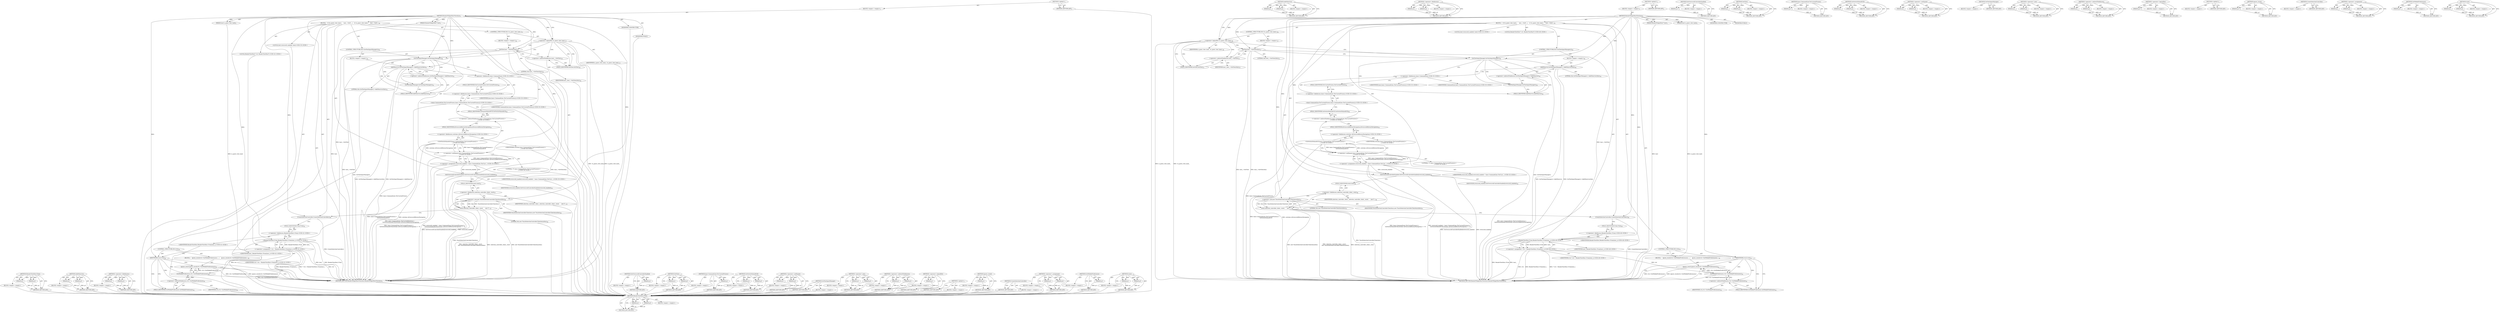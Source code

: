 digraph "reset" {
vulnerable_166 [label=<(METHOD,RenderViewHost.From)>];
vulnerable_167 [label=<(PARAM,p1)>];
vulnerable_168 [label=<(PARAM,p2)>];
vulnerable_169 [label=<(BLOCK,&lt;empty&gt;,&lt;empty&gt;)>];
vulnerable_170 [label=<(METHOD_RETURN,ANY)>];
vulnerable_120 [label=<(METHOD,AddObserver)>];
vulnerable_121 [label=<(PARAM,p1)>];
vulnerable_122 [label=<(PARAM,p2)>];
vulnerable_123 [label=<(BLOCK,&lt;empty&gt;,&lt;empty&gt;)>];
vulnerable_124 [label=<(METHOD_RETURN,ANY)>];
vulnerable_144 [label=<(METHOD,&lt;operator&gt;.fieldAccess)>];
vulnerable_145 [label=<(PARAM,p1)>];
vulnerable_146 [label=<(PARAM,p2)>];
vulnerable_147 [label=<(BLOCK,&lt;empty&gt;,&lt;empty&gt;)>];
vulnerable_148 [label=<(METHOD_RETURN,ANY)>];
vulnerable_6 [label=<(METHOD,&lt;global&gt;)<SUB>1</SUB>>];
vulnerable_7 [label=<(BLOCK,&lt;empty&gt;,&lt;empty&gt;)<SUB>1</SUB>>];
vulnerable_8 [label=<(METHOD,RenderWidgetHostViewAura)<SUB>1</SUB>>];
vulnerable_9 [label=<(PARAM,RenderWidgetHost* host)<SUB>1</SUB>>];
vulnerable_10 [label=<(PARAM,bool is_guest_view_hack)<SUB>2</SUB>>];
vulnerable_11 [label=<(BLOCK,{
   if (!is_guest_view_hack_)
     host_-&gt;SetV...,{
   if (!is_guest_view_hack_)
     host_-&gt;SetV...)<SUB>25</SUB>>];
vulnerable_12 [label=<(CONTROL_STRUCTURE,IF,if (!is_guest_view_hack_))<SUB>26</SUB>>];
vulnerable_13 [label=<(&lt;operator&gt;.logicalNot,!is_guest_view_hack_)<SUB>26</SUB>>];
vulnerable_14 [label=<(IDENTIFIER,is_guest_view_hack_,!is_guest_view_hack_)<SUB>26</SUB>>];
vulnerable_15 [label=<(BLOCK,&lt;empty&gt;,&lt;empty&gt;)<SUB>27</SUB>>];
vulnerable_16 [label=<(SetView,host_-&gt;SetView(this))<SUB>27</SUB>>];
vulnerable_17 [label=<(&lt;operator&gt;.indirectFieldAccess,host_-&gt;SetView)<SUB>27</SUB>>];
vulnerable_18 [label=<(IDENTIFIER,host_,host_-&gt;SetView(this))<SUB>27</SUB>>];
vulnerable_19 [label=<(FIELD_IDENTIFIER,SetView,SetView)<SUB>27</SUB>>];
vulnerable_20 [label=<(LITERAL,this,host_-&gt;SetView(this))<SUB>27</SUB>>];
vulnerable_21 [label=<(CONTROL_STRUCTURE,IF,if (GetTextInputManager()))<SUB>29</SUB>>];
vulnerable_22 [label=<(GetTextInputManager,GetTextInputManager())<SUB>29</SUB>>];
vulnerable_23 [label=<(BLOCK,&lt;empty&gt;,&lt;empty&gt;)<SUB>30</SUB>>];
vulnerable_24 [label=<(AddObserver,GetTextInputManager()-&gt;AddObserver(this))<SUB>30</SUB>>];
vulnerable_25 [label=<(&lt;operator&gt;.indirectFieldAccess,GetTextInputManager()-&gt;AddObserver)<SUB>30</SUB>>];
vulnerable_26 [label=<(GetTextInputManager,GetTextInputManager())<SUB>30</SUB>>];
vulnerable_27 [label=<(FIELD_IDENTIFIER,AddObserver,AddObserver)<SUB>30</SUB>>];
vulnerable_28 [label=<(LITERAL,this,GetTextInputManager()-&gt;AddObserver(this))<SUB>30</SUB>>];
vulnerable_29 [label="<(LOCAL,bool overscroll_enabled: bool)<SUB>32</SUB>>"];
vulnerable_30 [label="<(&lt;operator&gt;.assignment,overscroll_enabled = base::CommandLine::ForCurr...)<SUB>32</SUB>>"];
vulnerable_31 [label="<(IDENTIFIER,overscroll_enabled,overscroll_enabled = base::CommandLine::ForCurr...)<SUB>32</SUB>>"];
vulnerable_32 [label="<(&lt;operator&gt;.notEquals,base::CommandLine::ForCurrentProcess()-&gt;
      ...)<SUB>32</SUB>>"];
vulnerable_33 [label="<(GetSwitchValueASCII,base::CommandLine::ForCurrentProcess()-&gt;
      ...)<SUB>32</SUB>>"];
vulnerable_34 [label="<(&lt;operator&gt;.indirectFieldAccess,base::CommandLine::ForCurrentProcess()-&gt;
      ...)<SUB>32</SUB>>"];
vulnerable_35 [label="<(base.CommandLine.ForCurrentProcess,base::CommandLine::ForCurrentProcess())<SUB>32</SUB>>"];
vulnerable_36 [label="<(&lt;operator&gt;.fieldAccess,base::CommandLine::ForCurrentProcess)<SUB>32</SUB>>"];
vulnerable_37 [label="<(&lt;operator&gt;.fieldAccess,base::CommandLine)<SUB>32</SUB>>"];
vulnerable_38 [label="<(IDENTIFIER,base,base::CommandLine::ForCurrentProcess())<SUB>32</SUB>>"];
vulnerable_39 [label="<(IDENTIFIER,CommandLine,base::CommandLine::ForCurrentProcess())<SUB>32</SUB>>"];
vulnerable_40 [label=<(FIELD_IDENTIFIER,ForCurrentProcess,ForCurrentProcess)<SUB>32</SUB>>];
vulnerable_41 [label=<(FIELD_IDENTIFIER,GetSwitchValueASCII,GetSwitchValueASCII)<SUB>32</SUB>>];
vulnerable_42 [label="<(&lt;operator&gt;.fieldAccess,switches::kOverscrollHistoryNavigation)<SUB>33</SUB>>"];
vulnerable_43 [label="<(IDENTIFIER,switches,base::CommandLine::ForCurrentProcess()-&gt;
      ...)<SUB>33</SUB>>"];
vulnerable_44 [label=<(FIELD_IDENTIFIER,kOverscrollHistoryNavigation,kOverscrollHistoryNavigation)<SUB>33</SUB>>];
vulnerable_45 [label="<(LITERAL,&quot;0&quot;,base::CommandLine::ForCurrentProcess()-&gt;
      ...)<SUB>33</SUB>>"];
vulnerable_46 [label=<(SetOverscrollControllerEnabled,SetOverscrollControllerEnabled(overscroll_enabled))<SUB>34</SUB>>];
vulnerable_47 [label=<(IDENTIFIER,overscroll_enabled,SetOverscrollControllerEnabled(overscroll_enabled))<SUB>34</SUB>>];
vulnerable_48 [label=<(reset,selection_controller_client_.reset(
      new T...)<SUB>36</SUB>>];
vulnerable_49 [label=<(&lt;operator&gt;.fieldAccess,selection_controller_client_.reset)<SUB>36</SUB>>];
vulnerable_50 [label=<(IDENTIFIER,selection_controller_client_,selection_controller_client_.reset(
      new T...)<SUB>36</SUB>>];
vulnerable_51 [label=<(FIELD_IDENTIFIER,reset,reset)<SUB>36</SUB>>];
vulnerable_52 [label=<(&lt;operator&gt;.new,new TouchSelectionControllerClientAura(this))<SUB>37</SUB>>];
vulnerable_53 [label=<(IDENTIFIER,TouchSelectionControllerClientAura,new TouchSelectionControllerClientAura(this))<SUB>37</SUB>>];
vulnerable_54 [label=<(LITERAL,this,new TouchSelectionControllerClientAura(this))<SUB>37</SUB>>];
vulnerable_55 [label=<(CreateSelectionController,CreateSelectionController())<SUB>38</SUB>>];
vulnerable_56 [label="<(LOCAL,RenderViewHost* rvh: RenderViewHost*)<SUB>40</SUB>>"];
vulnerable_57 [label="<(&lt;operator&gt;.assignment,* rvh = RenderViewHost::From(host_))<SUB>40</SUB>>"];
vulnerable_58 [label="<(IDENTIFIER,rvh,* rvh = RenderViewHost::From(host_))<SUB>40</SUB>>"];
vulnerable_59 [label="<(RenderViewHost.From,RenderViewHost::From(host_))<SUB>40</SUB>>"];
vulnerable_60 [label="<(&lt;operator&gt;.fieldAccess,RenderViewHost::From)<SUB>40</SUB>>"];
vulnerable_61 [label="<(IDENTIFIER,RenderViewHost,RenderViewHost::From(host_))<SUB>40</SUB>>"];
vulnerable_62 [label=<(FIELD_IDENTIFIER,From,From)<SUB>40</SUB>>];
vulnerable_63 [label="<(IDENTIFIER,host_,RenderViewHost::From(host_))<SUB>40</SUB>>"];
vulnerable_64 [label=<(CONTROL_STRUCTURE,IF,if (rvh))<SUB>41</SUB>>];
vulnerable_65 [label=<(IDENTIFIER,rvh,if (rvh))<SUB>41</SUB>>];
vulnerable_66 [label=<(BLOCK,{
    ignore_result(rvh-&gt;GetWebkitPreferences()...,{
    ignore_result(rvh-&gt;GetWebkitPreferences()...)<SUB>41</SUB>>];
vulnerable_67 [label=<(ignore_result,ignore_result(rvh-&gt;GetWebkitPreferences()))<SUB>42</SUB>>];
vulnerable_68 [label=<(GetWebkitPreferences,rvh-&gt;GetWebkitPreferences())<SUB>42</SUB>>];
vulnerable_69 [label=<(&lt;operator&gt;.indirectFieldAccess,rvh-&gt;GetWebkitPreferences)<SUB>42</SUB>>];
vulnerable_70 [label=<(IDENTIFIER,rvh,rvh-&gt;GetWebkitPreferences())<SUB>42</SUB>>];
vulnerable_71 [label=<(FIELD_IDENTIFIER,GetWebkitPreferences,GetWebkitPreferences)<SUB>42</SUB>>];
vulnerable_72 [label=<(MODIFIER,CONSTRUCTOR)>];
vulnerable_73 [label=<(MODIFIER,PUBLIC)>];
vulnerable_74 [label=<(METHOD_RETURN,RenderWidgetHostViewAura.RenderWidgetHostViewAura)<SUB>1</SUB>>];
vulnerable_76 [label=<(METHOD_RETURN,ANY)<SUB>1</SUB>>];
vulnerable_149 [label=<(METHOD,SetOverscrollControllerEnabled)>];
vulnerable_150 [label=<(PARAM,p1)>];
vulnerable_151 [label=<(BLOCK,&lt;empty&gt;,&lt;empty&gt;)>];
vulnerable_152 [label=<(METHOD_RETURN,ANY)>];
vulnerable_107 [label=<(METHOD,SetView)>];
vulnerable_108 [label=<(PARAM,p1)>];
vulnerable_109 [label=<(PARAM,p2)>];
vulnerable_110 [label=<(BLOCK,&lt;empty&gt;,&lt;empty&gt;)>];
vulnerable_111 [label=<(METHOD_RETURN,ANY)>];
vulnerable_140 [label=<(METHOD,base.CommandLine.ForCurrentProcess)>];
vulnerable_141 [label=<(PARAM,p1)>];
vulnerable_142 [label=<(BLOCK,&lt;empty&gt;,&lt;empty&gt;)>];
vulnerable_143 [label=<(METHOD_RETURN,ANY)>];
vulnerable_135 [label=<(METHOD,GetSwitchValueASCII)>];
vulnerable_136 [label=<(PARAM,p1)>];
vulnerable_137 [label=<(PARAM,p2)>];
vulnerable_138 [label=<(BLOCK,&lt;empty&gt;,&lt;empty&gt;)>];
vulnerable_139 [label=<(METHOD_RETURN,ANY)>];
vulnerable_130 [label=<(METHOD,&lt;operator&gt;.notEquals)>];
vulnerable_131 [label=<(PARAM,p1)>];
vulnerable_132 [label=<(PARAM,p2)>];
vulnerable_133 [label=<(BLOCK,&lt;empty&gt;,&lt;empty&gt;)>];
vulnerable_134 [label=<(METHOD_RETURN,ANY)>];
vulnerable_117 [label=<(METHOD,GetTextInputManager)>];
vulnerable_118 [label=<(BLOCK,&lt;empty&gt;,&lt;empty&gt;)>];
vulnerable_119 [label=<(METHOD_RETURN,ANY)>];
vulnerable_158 [label=<(METHOD,&lt;operator&gt;.new)>];
vulnerable_159 [label=<(PARAM,p1)>];
vulnerable_160 [label=<(PARAM,p2)>];
vulnerable_161 [label=<(BLOCK,&lt;empty&gt;,&lt;empty&gt;)>];
vulnerable_162 [label=<(METHOD_RETURN,ANY)>];
vulnerable_112 [label=<(METHOD,&lt;operator&gt;.indirectFieldAccess)>];
vulnerable_113 [label=<(PARAM,p1)>];
vulnerable_114 [label=<(PARAM,p2)>];
vulnerable_115 [label=<(BLOCK,&lt;empty&gt;,&lt;empty&gt;)>];
vulnerable_116 [label=<(METHOD_RETURN,ANY)>];
vulnerable_103 [label=<(METHOD,&lt;operator&gt;.logicalNot)>];
vulnerable_104 [label=<(PARAM,p1)>];
vulnerable_105 [label=<(BLOCK,&lt;empty&gt;,&lt;empty&gt;)>];
vulnerable_106 [label=<(METHOD_RETURN,ANY)>];
vulnerable_97 [label=<(METHOD,&lt;global&gt;)<SUB>1</SUB>>];
vulnerable_98 [label=<(BLOCK,&lt;empty&gt;,&lt;empty&gt;)>];
vulnerable_99 [label=<(METHOD_RETURN,ANY)>];
vulnerable_171 [label=<(METHOD,ignore_result)>];
vulnerable_172 [label=<(PARAM,p1)>];
vulnerable_173 [label=<(BLOCK,&lt;empty&gt;,&lt;empty&gt;)>];
vulnerable_174 [label=<(METHOD_RETURN,ANY)>];
vulnerable_163 [label=<(METHOD,CreateSelectionController)>];
vulnerable_164 [label=<(BLOCK,&lt;empty&gt;,&lt;empty&gt;)>];
vulnerable_165 [label=<(METHOD_RETURN,ANY)>];
vulnerable_125 [label=<(METHOD,&lt;operator&gt;.assignment)>];
vulnerable_126 [label=<(PARAM,p1)>];
vulnerable_127 [label=<(PARAM,p2)>];
vulnerable_128 [label=<(BLOCK,&lt;empty&gt;,&lt;empty&gt;)>];
vulnerable_129 [label=<(METHOD_RETURN,ANY)>];
vulnerable_175 [label=<(METHOD,GetWebkitPreferences)>];
vulnerable_176 [label=<(PARAM,p1)>];
vulnerable_177 [label=<(BLOCK,&lt;empty&gt;,&lt;empty&gt;)>];
vulnerable_178 [label=<(METHOD_RETURN,ANY)>];
vulnerable_153 [label=<(METHOD,reset)>];
vulnerable_154 [label=<(PARAM,p1)>];
vulnerable_155 [label=<(PARAM,p2)>];
vulnerable_156 [label=<(BLOCK,&lt;empty&gt;,&lt;empty&gt;)>];
vulnerable_157 [label=<(METHOD_RETURN,ANY)>];
fixed_166 [label=<(METHOD,RenderViewHost.From)>];
fixed_167 [label=<(PARAM,p1)>];
fixed_168 [label=<(PARAM,p2)>];
fixed_169 [label=<(BLOCK,&lt;empty&gt;,&lt;empty&gt;)>];
fixed_170 [label=<(METHOD_RETURN,ANY)>];
fixed_120 [label=<(METHOD,AddObserver)>];
fixed_121 [label=<(PARAM,p1)>];
fixed_122 [label=<(PARAM,p2)>];
fixed_123 [label=<(BLOCK,&lt;empty&gt;,&lt;empty&gt;)>];
fixed_124 [label=<(METHOD_RETURN,ANY)>];
fixed_144 [label=<(METHOD,&lt;operator&gt;.fieldAccess)>];
fixed_145 [label=<(PARAM,p1)>];
fixed_146 [label=<(PARAM,p2)>];
fixed_147 [label=<(BLOCK,&lt;empty&gt;,&lt;empty&gt;)>];
fixed_148 [label=<(METHOD_RETURN,ANY)>];
fixed_6 [label=<(METHOD,&lt;global&gt;)<SUB>1</SUB>>];
fixed_7 [label=<(BLOCK,&lt;empty&gt;,&lt;empty&gt;)<SUB>1</SUB>>];
fixed_8 [label=<(METHOD,RenderWidgetHostViewAura)<SUB>1</SUB>>];
fixed_9 [label=<(PARAM,RenderWidgetHost* host)<SUB>1</SUB>>];
fixed_10 [label=<(PARAM,bool is_guest_view_hack)<SUB>2</SUB>>];
fixed_11 [label=<(BLOCK,{
   if (!is_guest_view_hack_)
     host_-&gt;SetV...,{
   if (!is_guest_view_hack_)
     host_-&gt;SetV...)<SUB>26</SUB>>];
fixed_12 [label=<(CONTROL_STRUCTURE,IF,if (!is_guest_view_hack_))<SUB>27</SUB>>];
fixed_13 [label=<(&lt;operator&gt;.logicalNot,!is_guest_view_hack_)<SUB>27</SUB>>];
fixed_14 [label=<(IDENTIFIER,is_guest_view_hack_,!is_guest_view_hack_)<SUB>27</SUB>>];
fixed_15 [label=<(BLOCK,&lt;empty&gt;,&lt;empty&gt;)<SUB>28</SUB>>];
fixed_16 [label=<(SetView,host_-&gt;SetView(this))<SUB>28</SUB>>];
fixed_17 [label=<(&lt;operator&gt;.indirectFieldAccess,host_-&gt;SetView)<SUB>28</SUB>>];
fixed_18 [label=<(IDENTIFIER,host_,host_-&gt;SetView(this))<SUB>28</SUB>>];
fixed_19 [label=<(FIELD_IDENTIFIER,SetView,SetView)<SUB>28</SUB>>];
fixed_20 [label=<(LITERAL,this,host_-&gt;SetView(this))<SUB>28</SUB>>];
fixed_21 [label=<(CONTROL_STRUCTURE,IF,if (GetTextInputManager()))<SUB>30</SUB>>];
fixed_22 [label=<(GetTextInputManager,GetTextInputManager())<SUB>30</SUB>>];
fixed_23 [label=<(BLOCK,&lt;empty&gt;,&lt;empty&gt;)<SUB>31</SUB>>];
fixed_24 [label=<(AddObserver,GetTextInputManager()-&gt;AddObserver(this))<SUB>31</SUB>>];
fixed_25 [label=<(&lt;operator&gt;.indirectFieldAccess,GetTextInputManager()-&gt;AddObserver)<SUB>31</SUB>>];
fixed_26 [label=<(GetTextInputManager,GetTextInputManager())<SUB>31</SUB>>];
fixed_27 [label=<(FIELD_IDENTIFIER,AddObserver,AddObserver)<SUB>31</SUB>>];
fixed_28 [label=<(LITERAL,this,GetTextInputManager()-&gt;AddObserver(this))<SUB>31</SUB>>];
fixed_29 [label="<(LOCAL,bool overscroll_enabled: bool)<SUB>33</SUB>>"];
fixed_30 [label="<(&lt;operator&gt;.assignment,overscroll_enabled = base::CommandLine::ForCurr...)<SUB>33</SUB>>"];
fixed_31 [label="<(IDENTIFIER,overscroll_enabled,overscroll_enabled = base::CommandLine::ForCurr...)<SUB>33</SUB>>"];
fixed_32 [label="<(&lt;operator&gt;.notEquals,base::CommandLine::ForCurrentProcess()-&gt;
      ...)<SUB>33</SUB>>"];
fixed_33 [label="<(GetSwitchValueASCII,base::CommandLine::ForCurrentProcess()-&gt;
      ...)<SUB>33</SUB>>"];
fixed_34 [label="<(&lt;operator&gt;.indirectFieldAccess,base::CommandLine::ForCurrentProcess()-&gt;
      ...)<SUB>33</SUB>>"];
fixed_35 [label="<(base.CommandLine.ForCurrentProcess,base::CommandLine::ForCurrentProcess())<SUB>33</SUB>>"];
fixed_36 [label="<(&lt;operator&gt;.fieldAccess,base::CommandLine::ForCurrentProcess)<SUB>33</SUB>>"];
fixed_37 [label="<(&lt;operator&gt;.fieldAccess,base::CommandLine)<SUB>33</SUB>>"];
fixed_38 [label="<(IDENTIFIER,base,base::CommandLine::ForCurrentProcess())<SUB>33</SUB>>"];
fixed_39 [label="<(IDENTIFIER,CommandLine,base::CommandLine::ForCurrentProcess())<SUB>33</SUB>>"];
fixed_40 [label=<(FIELD_IDENTIFIER,ForCurrentProcess,ForCurrentProcess)<SUB>33</SUB>>];
fixed_41 [label=<(FIELD_IDENTIFIER,GetSwitchValueASCII,GetSwitchValueASCII)<SUB>33</SUB>>];
fixed_42 [label="<(&lt;operator&gt;.fieldAccess,switches::kOverscrollHistoryNavigation)<SUB>34</SUB>>"];
fixed_43 [label="<(IDENTIFIER,switches,base::CommandLine::ForCurrentProcess()-&gt;
      ...)<SUB>34</SUB>>"];
fixed_44 [label=<(FIELD_IDENTIFIER,kOverscrollHistoryNavigation,kOverscrollHistoryNavigation)<SUB>34</SUB>>];
fixed_45 [label="<(LITERAL,&quot;0&quot;,base::CommandLine::ForCurrentProcess()-&gt;
      ...)<SUB>34</SUB>>"];
fixed_46 [label=<(SetOverscrollControllerEnabled,SetOverscrollControllerEnabled(overscroll_enabled))<SUB>35</SUB>>];
fixed_47 [label=<(IDENTIFIER,overscroll_enabled,SetOverscrollControllerEnabled(overscroll_enabled))<SUB>35</SUB>>];
fixed_48 [label=<(reset,selection_controller_client_.reset(
      new T...)<SUB>37</SUB>>];
fixed_49 [label=<(&lt;operator&gt;.fieldAccess,selection_controller_client_.reset)<SUB>37</SUB>>];
fixed_50 [label=<(IDENTIFIER,selection_controller_client_,selection_controller_client_.reset(
      new T...)<SUB>37</SUB>>];
fixed_51 [label=<(FIELD_IDENTIFIER,reset,reset)<SUB>37</SUB>>];
fixed_52 [label=<(&lt;operator&gt;.new,new TouchSelectionControllerClientAura(this))<SUB>38</SUB>>];
fixed_53 [label=<(IDENTIFIER,TouchSelectionControllerClientAura,new TouchSelectionControllerClientAura(this))<SUB>38</SUB>>];
fixed_54 [label=<(LITERAL,this,new TouchSelectionControllerClientAura(this))<SUB>38</SUB>>];
fixed_55 [label=<(CreateSelectionController,CreateSelectionController())<SUB>39</SUB>>];
fixed_56 [label="<(LOCAL,RenderViewHost* rvh: RenderViewHost*)<SUB>41</SUB>>"];
fixed_57 [label="<(&lt;operator&gt;.assignment,* rvh = RenderViewHost::From(host_))<SUB>41</SUB>>"];
fixed_58 [label="<(IDENTIFIER,rvh,* rvh = RenderViewHost::From(host_))<SUB>41</SUB>>"];
fixed_59 [label="<(RenderViewHost.From,RenderViewHost::From(host_))<SUB>41</SUB>>"];
fixed_60 [label="<(&lt;operator&gt;.fieldAccess,RenderViewHost::From)<SUB>41</SUB>>"];
fixed_61 [label="<(IDENTIFIER,RenderViewHost,RenderViewHost::From(host_))<SUB>41</SUB>>"];
fixed_62 [label=<(FIELD_IDENTIFIER,From,From)<SUB>41</SUB>>];
fixed_63 [label="<(IDENTIFIER,host_,RenderViewHost::From(host_))<SUB>41</SUB>>"];
fixed_64 [label=<(CONTROL_STRUCTURE,IF,if (rvh))<SUB>42</SUB>>];
fixed_65 [label=<(IDENTIFIER,rvh,if (rvh))<SUB>42</SUB>>];
fixed_66 [label=<(BLOCK,{
    ignore_result(rvh-&gt;GetWebkitPreferences()...,{
    ignore_result(rvh-&gt;GetWebkitPreferences()...)<SUB>42</SUB>>];
fixed_67 [label=<(ignore_result,ignore_result(rvh-&gt;GetWebkitPreferences()))<SUB>43</SUB>>];
fixed_68 [label=<(GetWebkitPreferences,rvh-&gt;GetWebkitPreferences())<SUB>43</SUB>>];
fixed_69 [label=<(&lt;operator&gt;.indirectFieldAccess,rvh-&gt;GetWebkitPreferences)<SUB>43</SUB>>];
fixed_70 [label=<(IDENTIFIER,rvh,rvh-&gt;GetWebkitPreferences())<SUB>43</SUB>>];
fixed_71 [label=<(FIELD_IDENTIFIER,GetWebkitPreferences,GetWebkitPreferences)<SUB>43</SUB>>];
fixed_72 [label=<(MODIFIER,CONSTRUCTOR)>];
fixed_73 [label=<(MODIFIER,PUBLIC)>];
fixed_74 [label=<(METHOD_RETURN,RenderWidgetHostViewAura.RenderWidgetHostViewAura)<SUB>1</SUB>>];
fixed_76 [label=<(METHOD_RETURN,ANY)<SUB>1</SUB>>];
fixed_149 [label=<(METHOD,SetOverscrollControllerEnabled)>];
fixed_150 [label=<(PARAM,p1)>];
fixed_151 [label=<(BLOCK,&lt;empty&gt;,&lt;empty&gt;)>];
fixed_152 [label=<(METHOD_RETURN,ANY)>];
fixed_107 [label=<(METHOD,SetView)>];
fixed_108 [label=<(PARAM,p1)>];
fixed_109 [label=<(PARAM,p2)>];
fixed_110 [label=<(BLOCK,&lt;empty&gt;,&lt;empty&gt;)>];
fixed_111 [label=<(METHOD_RETURN,ANY)>];
fixed_140 [label=<(METHOD,base.CommandLine.ForCurrentProcess)>];
fixed_141 [label=<(PARAM,p1)>];
fixed_142 [label=<(BLOCK,&lt;empty&gt;,&lt;empty&gt;)>];
fixed_143 [label=<(METHOD_RETURN,ANY)>];
fixed_135 [label=<(METHOD,GetSwitchValueASCII)>];
fixed_136 [label=<(PARAM,p1)>];
fixed_137 [label=<(PARAM,p2)>];
fixed_138 [label=<(BLOCK,&lt;empty&gt;,&lt;empty&gt;)>];
fixed_139 [label=<(METHOD_RETURN,ANY)>];
fixed_130 [label=<(METHOD,&lt;operator&gt;.notEquals)>];
fixed_131 [label=<(PARAM,p1)>];
fixed_132 [label=<(PARAM,p2)>];
fixed_133 [label=<(BLOCK,&lt;empty&gt;,&lt;empty&gt;)>];
fixed_134 [label=<(METHOD_RETURN,ANY)>];
fixed_117 [label=<(METHOD,GetTextInputManager)>];
fixed_118 [label=<(BLOCK,&lt;empty&gt;,&lt;empty&gt;)>];
fixed_119 [label=<(METHOD_RETURN,ANY)>];
fixed_158 [label=<(METHOD,&lt;operator&gt;.new)>];
fixed_159 [label=<(PARAM,p1)>];
fixed_160 [label=<(PARAM,p2)>];
fixed_161 [label=<(BLOCK,&lt;empty&gt;,&lt;empty&gt;)>];
fixed_162 [label=<(METHOD_RETURN,ANY)>];
fixed_112 [label=<(METHOD,&lt;operator&gt;.indirectFieldAccess)>];
fixed_113 [label=<(PARAM,p1)>];
fixed_114 [label=<(PARAM,p2)>];
fixed_115 [label=<(BLOCK,&lt;empty&gt;,&lt;empty&gt;)>];
fixed_116 [label=<(METHOD_RETURN,ANY)>];
fixed_103 [label=<(METHOD,&lt;operator&gt;.logicalNot)>];
fixed_104 [label=<(PARAM,p1)>];
fixed_105 [label=<(BLOCK,&lt;empty&gt;,&lt;empty&gt;)>];
fixed_106 [label=<(METHOD_RETURN,ANY)>];
fixed_97 [label=<(METHOD,&lt;global&gt;)<SUB>1</SUB>>];
fixed_98 [label=<(BLOCK,&lt;empty&gt;,&lt;empty&gt;)>];
fixed_99 [label=<(METHOD_RETURN,ANY)>];
fixed_171 [label=<(METHOD,ignore_result)>];
fixed_172 [label=<(PARAM,p1)>];
fixed_173 [label=<(BLOCK,&lt;empty&gt;,&lt;empty&gt;)>];
fixed_174 [label=<(METHOD_RETURN,ANY)>];
fixed_163 [label=<(METHOD,CreateSelectionController)>];
fixed_164 [label=<(BLOCK,&lt;empty&gt;,&lt;empty&gt;)>];
fixed_165 [label=<(METHOD_RETURN,ANY)>];
fixed_125 [label=<(METHOD,&lt;operator&gt;.assignment)>];
fixed_126 [label=<(PARAM,p1)>];
fixed_127 [label=<(PARAM,p2)>];
fixed_128 [label=<(BLOCK,&lt;empty&gt;,&lt;empty&gt;)>];
fixed_129 [label=<(METHOD_RETURN,ANY)>];
fixed_175 [label=<(METHOD,GetWebkitPreferences)>];
fixed_176 [label=<(PARAM,p1)>];
fixed_177 [label=<(BLOCK,&lt;empty&gt;,&lt;empty&gt;)>];
fixed_178 [label=<(METHOD_RETURN,ANY)>];
fixed_153 [label=<(METHOD,reset)>];
fixed_154 [label=<(PARAM,p1)>];
fixed_155 [label=<(PARAM,p2)>];
fixed_156 [label=<(BLOCK,&lt;empty&gt;,&lt;empty&gt;)>];
fixed_157 [label=<(METHOD_RETURN,ANY)>];
vulnerable_166 -> vulnerable_167  [key=0, label="AST: "];
vulnerable_166 -> vulnerable_167  [key=1, label="DDG: "];
vulnerable_166 -> vulnerable_169  [key=0, label="AST: "];
vulnerable_166 -> vulnerable_168  [key=0, label="AST: "];
vulnerable_166 -> vulnerable_168  [key=1, label="DDG: "];
vulnerable_166 -> vulnerable_170  [key=0, label="AST: "];
vulnerable_166 -> vulnerable_170  [key=1, label="CFG: "];
vulnerable_167 -> vulnerable_170  [key=0, label="DDG: p1"];
vulnerable_168 -> vulnerable_170  [key=0, label="DDG: p2"];
vulnerable_120 -> vulnerable_121  [key=0, label="AST: "];
vulnerable_120 -> vulnerable_121  [key=1, label="DDG: "];
vulnerable_120 -> vulnerable_123  [key=0, label="AST: "];
vulnerable_120 -> vulnerable_122  [key=0, label="AST: "];
vulnerable_120 -> vulnerable_122  [key=1, label="DDG: "];
vulnerable_120 -> vulnerable_124  [key=0, label="AST: "];
vulnerable_120 -> vulnerable_124  [key=1, label="CFG: "];
vulnerable_121 -> vulnerable_124  [key=0, label="DDG: p1"];
vulnerable_122 -> vulnerable_124  [key=0, label="DDG: p2"];
vulnerable_144 -> vulnerable_145  [key=0, label="AST: "];
vulnerable_144 -> vulnerable_145  [key=1, label="DDG: "];
vulnerable_144 -> vulnerable_147  [key=0, label="AST: "];
vulnerable_144 -> vulnerable_146  [key=0, label="AST: "];
vulnerable_144 -> vulnerable_146  [key=1, label="DDG: "];
vulnerable_144 -> vulnerable_148  [key=0, label="AST: "];
vulnerable_144 -> vulnerable_148  [key=1, label="CFG: "];
vulnerable_145 -> vulnerable_148  [key=0, label="DDG: p1"];
vulnerable_146 -> vulnerable_148  [key=0, label="DDG: p2"];
vulnerable_6 -> vulnerable_7  [key=0, label="AST: "];
vulnerable_6 -> vulnerable_76  [key=0, label="AST: "];
vulnerable_6 -> vulnerable_76  [key=1, label="CFG: "];
vulnerable_7 -> vulnerable_8  [key=0, label="AST: "];
vulnerable_8 -> vulnerable_9  [key=0, label="AST: "];
vulnerable_8 -> vulnerable_9  [key=1, label="DDG: "];
vulnerable_8 -> vulnerable_10  [key=0, label="AST: "];
vulnerable_8 -> vulnerable_10  [key=1, label="DDG: "];
vulnerable_8 -> vulnerable_11  [key=0, label="AST: "];
vulnerable_8 -> vulnerable_72  [key=0, label="AST: "];
vulnerable_8 -> vulnerable_73  [key=0, label="AST: "];
vulnerable_8 -> vulnerable_74  [key=0, label="AST: "];
vulnerable_8 -> vulnerable_13  [key=0, label="CFG: "];
vulnerable_8 -> vulnerable_13  [key=1, label="DDG: "];
vulnerable_8 -> vulnerable_55  [key=0, label="DDG: "];
vulnerable_8 -> vulnerable_22  [key=0, label="DDG: "];
vulnerable_8 -> vulnerable_46  [key=0, label="DDG: "];
vulnerable_8 -> vulnerable_65  [key=0, label="DDG: "];
vulnerable_8 -> vulnerable_32  [key=0, label="DDG: "];
vulnerable_8 -> vulnerable_52  [key=0, label="DDG: "];
vulnerable_8 -> vulnerable_59  [key=0, label="DDG: "];
vulnerable_8 -> vulnerable_16  [key=0, label="DDG: "];
vulnerable_8 -> vulnerable_24  [key=0, label="DDG: "];
vulnerable_9 -> vulnerable_74  [key=0, label="DDG: host"];
vulnerable_10 -> vulnerable_74  [key=0, label="DDG: is_guest_view_hack"];
vulnerable_11 -> vulnerable_12  [key=0, label="AST: "];
vulnerable_11 -> vulnerable_21  [key=0, label="AST: "];
vulnerable_11 -> vulnerable_29  [key=0, label="AST: "];
vulnerable_11 -> vulnerable_30  [key=0, label="AST: "];
vulnerable_11 -> vulnerable_46  [key=0, label="AST: "];
vulnerable_11 -> vulnerable_48  [key=0, label="AST: "];
vulnerable_11 -> vulnerable_55  [key=0, label="AST: "];
vulnerable_11 -> vulnerable_56  [key=0, label="AST: "];
vulnerable_11 -> vulnerable_57  [key=0, label="AST: "];
vulnerable_11 -> vulnerable_64  [key=0, label="AST: "];
vulnerable_12 -> vulnerable_13  [key=0, label="AST: "];
vulnerable_12 -> vulnerable_15  [key=0, label="AST: "];
vulnerable_13 -> vulnerable_14  [key=0, label="AST: "];
vulnerable_13 -> vulnerable_22  [key=0, label="CFG: "];
vulnerable_13 -> vulnerable_19  [key=0, label="CFG: "];
vulnerable_13 -> vulnerable_19  [key=1, label="CDG: "];
vulnerable_13 -> vulnerable_74  [key=0, label="DDG: !is_guest_view_hack_"];
vulnerable_13 -> vulnerable_74  [key=1, label="DDG: is_guest_view_hack_"];
vulnerable_13 -> vulnerable_16  [key=0, label="CDG: "];
vulnerable_13 -> vulnerable_17  [key=0, label="CDG: "];
vulnerable_15 -> vulnerable_16  [key=0, label="AST: "];
vulnerable_16 -> vulnerable_17  [key=0, label="AST: "];
vulnerable_16 -> vulnerable_20  [key=0, label="AST: "];
vulnerable_16 -> vulnerable_22  [key=0, label="CFG: "];
vulnerable_16 -> vulnerable_74  [key=0, label="DDG: host_-&gt;SetView"];
vulnerable_16 -> vulnerable_74  [key=1, label="DDG: host_-&gt;SetView(this)"];
vulnerable_16 -> vulnerable_59  [key=0, label="DDG: host_-&gt;SetView"];
vulnerable_17 -> vulnerable_18  [key=0, label="AST: "];
vulnerable_17 -> vulnerable_19  [key=0, label="AST: "];
vulnerable_17 -> vulnerable_16  [key=0, label="CFG: "];
vulnerable_19 -> vulnerable_17  [key=0, label="CFG: "];
vulnerable_21 -> vulnerable_22  [key=0, label="AST: "];
vulnerable_21 -> vulnerable_23  [key=0, label="AST: "];
vulnerable_22 -> vulnerable_26  [key=0, label="CFG: "];
vulnerable_22 -> vulnerable_26  [key=1, label="CDG: "];
vulnerable_22 -> vulnerable_37  [key=0, label="CFG: "];
vulnerable_22 -> vulnerable_74  [key=0, label="DDG: GetTextInputManager()"];
vulnerable_22 -> vulnerable_24  [key=0, label="CDG: "];
vulnerable_22 -> vulnerable_25  [key=0, label="CDG: "];
vulnerable_22 -> vulnerable_27  [key=0, label="CDG: "];
vulnerable_23 -> vulnerable_24  [key=0, label="AST: "];
vulnerable_24 -> vulnerable_25  [key=0, label="AST: "];
vulnerable_24 -> vulnerable_28  [key=0, label="AST: "];
vulnerable_24 -> vulnerable_37  [key=0, label="CFG: "];
vulnerable_24 -> vulnerable_74  [key=0, label="DDG: GetTextInputManager()-&gt;AddObserver"];
vulnerable_24 -> vulnerable_74  [key=1, label="DDG: GetTextInputManager()-&gt;AddObserver(this)"];
vulnerable_25 -> vulnerable_26  [key=0, label="AST: "];
vulnerable_25 -> vulnerable_27  [key=0, label="AST: "];
vulnerable_25 -> vulnerable_24  [key=0, label="CFG: "];
vulnerable_26 -> vulnerable_27  [key=0, label="CFG: "];
vulnerable_27 -> vulnerable_25  [key=0, label="CFG: "];
vulnerable_30 -> vulnerable_31  [key=0, label="AST: "];
vulnerable_30 -> vulnerable_32  [key=0, label="AST: "];
vulnerable_30 -> vulnerable_46  [key=0, label="CFG: "];
vulnerable_30 -> vulnerable_46  [key=1, label="DDG: overscroll_enabled"];
vulnerable_30 -> vulnerable_74  [key=0, label="DDG: base::CommandLine::ForCurrentProcess()-&gt;
      GetSwitchValueASCII(switches::kOverscrollHistoryNavigation) != &quot;0&quot;"];
vulnerable_30 -> vulnerable_74  [key=1, label="DDG: overscroll_enabled = base::CommandLine::ForCurrentProcess()-&gt;
      GetSwitchValueASCII(switches::kOverscrollHistoryNavigation) != &quot;0&quot;"];
vulnerable_32 -> vulnerable_33  [key=0, label="AST: "];
vulnerable_32 -> vulnerable_45  [key=0, label="AST: "];
vulnerable_32 -> vulnerable_30  [key=0, label="CFG: "];
vulnerable_32 -> vulnerable_30  [key=1, label="DDG: base::CommandLine::ForCurrentProcess()-&gt;
      GetSwitchValueASCII(switches::kOverscrollHistoryNavigation)"];
vulnerable_32 -> vulnerable_30  [key=2, label="DDG: &quot;0&quot;"];
vulnerable_32 -> vulnerable_74  [key=0, label="DDG: base::CommandLine::ForCurrentProcess()-&gt;
      GetSwitchValueASCII(switches::kOverscrollHistoryNavigation)"];
vulnerable_33 -> vulnerable_34  [key=0, label="AST: "];
vulnerable_33 -> vulnerable_42  [key=0, label="AST: "];
vulnerable_33 -> vulnerable_32  [key=0, label="CFG: "];
vulnerable_33 -> vulnerable_32  [key=1, label="DDG: base::CommandLine::ForCurrentProcess()-&gt;
      GetSwitchValueASCII"];
vulnerable_33 -> vulnerable_32  [key=2, label="DDG: switches::kOverscrollHistoryNavigation"];
vulnerable_33 -> vulnerable_74  [key=0, label="DDG: base::CommandLine::ForCurrentProcess()-&gt;
      GetSwitchValueASCII"];
vulnerable_33 -> vulnerable_74  [key=1, label="DDG: switches::kOverscrollHistoryNavigation"];
vulnerable_34 -> vulnerable_35  [key=0, label="AST: "];
vulnerable_34 -> vulnerable_41  [key=0, label="AST: "];
vulnerable_34 -> vulnerable_44  [key=0, label="CFG: "];
vulnerable_35 -> vulnerable_36  [key=0, label="AST: "];
vulnerable_35 -> vulnerable_41  [key=0, label="CFG: "];
vulnerable_35 -> vulnerable_74  [key=0, label="DDG: base::CommandLine::ForCurrentProcess"];
vulnerable_36 -> vulnerable_37  [key=0, label="AST: "];
vulnerable_36 -> vulnerable_40  [key=0, label="AST: "];
vulnerable_36 -> vulnerable_35  [key=0, label="CFG: "];
vulnerable_37 -> vulnerable_38  [key=0, label="AST: "];
vulnerable_37 -> vulnerable_39  [key=0, label="AST: "];
vulnerable_37 -> vulnerable_40  [key=0, label="CFG: "];
vulnerable_40 -> vulnerable_36  [key=0, label="CFG: "];
vulnerable_41 -> vulnerable_34  [key=0, label="CFG: "];
vulnerable_42 -> vulnerable_43  [key=0, label="AST: "];
vulnerable_42 -> vulnerable_44  [key=0, label="AST: "];
vulnerable_42 -> vulnerable_33  [key=0, label="CFG: "];
vulnerable_44 -> vulnerable_42  [key=0, label="CFG: "];
vulnerable_46 -> vulnerable_47  [key=0, label="AST: "];
vulnerable_46 -> vulnerable_51  [key=0, label="CFG: "];
vulnerable_46 -> vulnerable_74  [key=0, label="DDG: overscroll_enabled"];
vulnerable_46 -> vulnerable_74  [key=1, label="DDG: SetOverscrollControllerEnabled(overscroll_enabled)"];
vulnerable_48 -> vulnerable_49  [key=0, label="AST: "];
vulnerable_48 -> vulnerable_52  [key=0, label="AST: "];
vulnerable_48 -> vulnerable_55  [key=0, label="CFG: "];
vulnerable_48 -> vulnerable_74  [key=0, label="DDG: selection_controller_client_.reset"];
vulnerable_48 -> vulnerable_74  [key=1, label="DDG: new TouchSelectionControllerClientAura(this)"];
vulnerable_48 -> vulnerable_74  [key=2, label="DDG: selection_controller_client_.reset(
      new TouchSelectionControllerClientAura(this))"];
vulnerable_49 -> vulnerable_50  [key=0, label="AST: "];
vulnerable_49 -> vulnerable_51  [key=0, label="AST: "];
vulnerable_49 -> vulnerable_52  [key=0, label="CFG: "];
vulnerable_51 -> vulnerable_49  [key=0, label="CFG: "];
vulnerable_52 -> vulnerable_53  [key=0, label="AST: "];
vulnerable_52 -> vulnerable_54  [key=0, label="AST: "];
vulnerable_52 -> vulnerable_48  [key=0, label="CFG: "];
vulnerable_52 -> vulnerable_48  [key=1, label="DDG: TouchSelectionControllerClientAura"];
vulnerable_52 -> vulnerable_48  [key=2, label="DDG: this"];
vulnerable_52 -> vulnerable_74  [key=0, label="DDG: TouchSelectionControllerClientAura"];
vulnerable_55 -> vulnerable_62  [key=0, label="CFG: "];
vulnerable_55 -> vulnerable_74  [key=0, label="DDG: CreateSelectionController()"];
vulnerable_57 -> vulnerable_58  [key=0, label="AST: "];
vulnerable_57 -> vulnerable_59  [key=0, label="AST: "];
vulnerable_57 -> vulnerable_65  [key=0, label="CFG: "];
vulnerable_57 -> vulnerable_74  [key=0, label="DDG: rvh"];
vulnerable_57 -> vulnerable_74  [key=1, label="DDG: RenderViewHost::From(host_)"];
vulnerable_57 -> vulnerable_74  [key=2, label="DDG: * rvh = RenderViewHost::From(host_)"];
vulnerable_57 -> vulnerable_68  [key=0, label="DDG: rvh"];
vulnerable_59 -> vulnerable_60  [key=0, label="AST: "];
vulnerable_59 -> vulnerable_63  [key=0, label="AST: "];
vulnerable_59 -> vulnerable_57  [key=0, label="CFG: "];
vulnerable_59 -> vulnerable_57  [key=1, label="DDG: RenderViewHost::From"];
vulnerable_59 -> vulnerable_57  [key=2, label="DDG: host_"];
vulnerable_59 -> vulnerable_74  [key=0, label="DDG: RenderViewHost::From"];
vulnerable_59 -> vulnerable_74  [key=1, label="DDG: host_"];
vulnerable_60 -> vulnerable_61  [key=0, label="AST: "];
vulnerable_60 -> vulnerable_62  [key=0, label="AST: "];
vulnerable_60 -> vulnerable_59  [key=0, label="CFG: "];
vulnerable_62 -> vulnerable_60  [key=0, label="CFG: "];
vulnerable_64 -> vulnerable_65  [key=0, label="AST: "];
vulnerable_64 -> vulnerable_66  [key=0, label="AST: "];
vulnerable_65 -> vulnerable_74  [key=0, label="CFG: "];
vulnerable_65 -> vulnerable_71  [key=0, label="CFG: "];
vulnerable_65 -> vulnerable_71  [key=1, label="CDG: "];
vulnerable_65 -> vulnerable_68  [key=0, label="CDG: "];
vulnerable_65 -> vulnerable_69  [key=0, label="CDG: "];
vulnerable_65 -> vulnerable_67  [key=0, label="CDG: "];
vulnerable_66 -> vulnerable_67  [key=0, label="AST: "];
vulnerable_67 -> vulnerable_68  [key=0, label="AST: "];
vulnerable_67 -> vulnerable_74  [key=0, label="CFG: "];
vulnerable_67 -> vulnerable_74  [key=1, label="DDG: rvh-&gt;GetWebkitPreferences()"];
vulnerable_67 -> vulnerable_74  [key=2, label="DDG: ignore_result(rvh-&gt;GetWebkitPreferences())"];
vulnerable_68 -> vulnerable_69  [key=0, label="AST: "];
vulnerable_68 -> vulnerable_67  [key=0, label="CFG: "];
vulnerable_68 -> vulnerable_67  [key=1, label="DDG: rvh-&gt;GetWebkitPreferences"];
vulnerable_68 -> vulnerable_74  [key=0, label="DDG: rvh-&gt;GetWebkitPreferences"];
vulnerable_69 -> vulnerable_70  [key=0, label="AST: "];
vulnerable_69 -> vulnerable_71  [key=0, label="AST: "];
vulnerable_69 -> vulnerable_68  [key=0, label="CFG: "];
vulnerable_71 -> vulnerable_69  [key=0, label="CFG: "];
vulnerable_149 -> vulnerable_150  [key=0, label="AST: "];
vulnerable_149 -> vulnerable_150  [key=1, label="DDG: "];
vulnerable_149 -> vulnerable_151  [key=0, label="AST: "];
vulnerable_149 -> vulnerable_152  [key=0, label="AST: "];
vulnerable_149 -> vulnerable_152  [key=1, label="CFG: "];
vulnerable_150 -> vulnerable_152  [key=0, label="DDG: p1"];
vulnerable_107 -> vulnerable_108  [key=0, label="AST: "];
vulnerable_107 -> vulnerable_108  [key=1, label="DDG: "];
vulnerable_107 -> vulnerable_110  [key=0, label="AST: "];
vulnerable_107 -> vulnerable_109  [key=0, label="AST: "];
vulnerable_107 -> vulnerable_109  [key=1, label="DDG: "];
vulnerable_107 -> vulnerable_111  [key=0, label="AST: "];
vulnerable_107 -> vulnerable_111  [key=1, label="CFG: "];
vulnerable_108 -> vulnerable_111  [key=0, label="DDG: p1"];
vulnerable_109 -> vulnerable_111  [key=0, label="DDG: p2"];
vulnerable_140 -> vulnerable_141  [key=0, label="AST: "];
vulnerable_140 -> vulnerable_141  [key=1, label="DDG: "];
vulnerable_140 -> vulnerable_142  [key=0, label="AST: "];
vulnerable_140 -> vulnerable_143  [key=0, label="AST: "];
vulnerable_140 -> vulnerable_143  [key=1, label="CFG: "];
vulnerable_141 -> vulnerable_143  [key=0, label="DDG: p1"];
vulnerable_135 -> vulnerable_136  [key=0, label="AST: "];
vulnerable_135 -> vulnerable_136  [key=1, label="DDG: "];
vulnerable_135 -> vulnerable_138  [key=0, label="AST: "];
vulnerable_135 -> vulnerable_137  [key=0, label="AST: "];
vulnerable_135 -> vulnerable_137  [key=1, label="DDG: "];
vulnerable_135 -> vulnerable_139  [key=0, label="AST: "];
vulnerable_135 -> vulnerable_139  [key=1, label="CFG: "];
vulnerable_136 -> vulnerable_139  [key=0, label="DDG: p1"];
vulnerable_137 -> vulnerable_139  [key=0, label="DDG: p2"];
vulnerable_130 -> vulnerable_131  [key=0, label="AST: "];
vulnerable_130 -> vulnerable_131  [key=1, label="DDG: "];
vulnerable_130 -> vulnerable_133  [key=0, label="AST: "];
vulnerable_130 -> vulnerable_132  [key=0, label="AST: "];
vulnerable_130 -> vulnerable_132  [key=1, label="DDG: "];
vulnerable_130 -> vulnerable_134  [key=0, label="AST: "];
vulnerable_130 -> vulnerable_134  [key=1, label="CFG: "];
vulnerable_131 -> vulnerable_134  [key=0, label="DDG: p1"];
vulnerable_132 -> vulnerable_134  [key=0, label="DDG: p2"];
vulnerable_117 -> vulnerable_118  [key=0, label="AST: "];
vulnerable_117 -> vulnerable_119  [key=0, label="AST: "];
vulnerable_117 -> vulnerable_119  [key=1, label="CFG: "];
vulnerable_158 -> vulnerable_159  [key=0, label="AST: "];
vulnerable_158 -> vulnerable_159  [key=1, label="DDG: "];
vulnerable_158 -> vulnerable_161  [key=0, label="AST: "];
vulnerable_158 -> vulnerable_160  [key=0, label="AST: "];
vulnerable_158 -> vulnerable_160  [key=1, label="DDG: "];
vulnerable_158 -> vulnerable_162  [key=0, label="AST: "];
vulnerable_158 -> vulnerable_162  [key=1, label="CFG: "];
vulnerable_159 -> vulnerable_162  [key=0, label="DDG: p1"];
vulnerable_160 -> vulnerable_162  [key=0, label="DDG: p2"];
vulnerable_112 -> vulnerable_113  [key=0, label="AST: "];
vulnerable_112 -> vulnerable_113  [key=1, label="DDG: "];
vulnerable_112 -> vulnerable_115  [key=0, label="AST: "];
vulnerable_112 -> vulnerable_114  [key=0, label="AST: "];
vulnerable_112 -> vulnerable_114  [key=1, label="DDG: "];
vulnerable_112 -> vulnerable_116  [key=0, label="AST: "];
vulnerable_112 -> vulnerable_116  [key=1, label="CFG: "];
vulnerable_113 -> vulnerable_116  [key=0, label="DDG: p1"];
vulnerable_114 -> vulnerable_116  [key=0, label="DDG: p2"];
vulnerable_103 -> vulnerable_104  [key=0, label="AST: "];
vulnerable_103 -> vulnerable_104  [key=1, label="DDG: "];
vulnerable_103 -> vulnerable_105  [key=0, label="AST: "];
vulnerable_103 -> vulnerable_106  [key=0, label="AST: "];
vulnerable_103 -> vulnerable_106  [key=1, label="CFG: "];
vulnerable_104 -> vulnerable_106  [key=0, label="DDG: p1"];
vulnerable_97 -> vulnerable_98  [key=0, label="AST: "];
vulnerable_97 -> vulnerable_99  [key=0, label="AST: "];
vulnerable_97 -> vulnerable_99  [key=1, label="CFG: "];
vulnerable_171 -> vulnerable_172  [key=0, label="AST: "];
vulnerable_171 -> vulnerable_172  [key=1, label="DDG: "];
vulnerable_171 -> vulnerable_173  [key=0, label="AST: "];
vulnerable_171 -> vulnerable_174  [key=0, label="AST: "];
vulnerable_171 -> vulnerable_174  [key=1, label="CFG: "];
vulnerable_172 -> vulnerable_174  [key=0, label="DDG: p1"];
vulnerable_163 -> vulnerable_164  [key=0, label="AST: "];
vulnerable_163 -> vulnerable_165  [key=0, label="AST: "];
vulnerable_163 -> vulnerable_165  [key=1, label="CFG: "];
vulnerable_125 -> vulnerable_126  [key=0, label="AST: "];
vulnerable_125 -> vulnerable_126  [key=1, label="DDG: "];
vulnerable_125 -> vulnerable_128  [key=0, label="AST: "];
vulnerable_125 -> vulnerable_127  [key=0, label="AST: "];
vulnerable_125 -> vulnerable_127  [key=1, label="DDG: "];
vulnerable_125 -> vulnerable_129  [key=0, label="AST: "];
vulnerable_125 -> vulnerable_129  [key=1, label="CFG: "];
vulnerable_126 -> vulnerable_129  [key=0, label="DDG: p1"];
vulnerable_127 -> vulnerable_129  [key=0, label="DDG: p2"];
vulnerable_175 -> vulnerable_176  [key=0, label="AST: "];
vulnerable_175 -> vulnerable_176  [key=1, label="DDG: "];
vulnerable_175 -> vulnerable_177  [key=0, label="AST: "];
vulnerable_175 -> vulnerable_178  [key=0, label="AST: "];
vulnerable_175 -> vulnerable_178  [key=1, label="CFG: "];
vulnerable_176 -> vulnerable_178  [key=0, label="DDG: p1"];
vulnerable_153 -> vulnerable_154  [key=0, label="AST: "];
vulnerable_153 -> vulnerable_154  [key=1, label="DDG: "];
vulnerable_153 -> vulnerable_156  [key=0, label="AST: "];
vulnerable_153 -> vulnerable_155  [key=0, label="AST: "];
vulnerable_153 -> vulnerable_155  [key=1, label="DDG: "];
vulnerable_153 -> vulnerable_157  [key=0, label="AST: "];
vulnerable_153 -> vulnerable_157  [key=1, label="CFG: "];
vulnerable_154 -> vulnerable_157  [key=0, label="DDG: p1"];
vulnerable_155 -> vulnerable_157  [key=0, label="DDG: p2"];
fixed_166 -> fixed_167  [key=0, label="AST: "];
fixed_166 -> fixed_167  [key=1, label="DDG: "];
fixed_166 -> fixed_169  [key=0, label="AST: "];
fixed_166 -> fixed_168  [key=0, label="AST: "];
fixed_166 -> fixed_168  [key=1, label="DDG: "];
fixed_166 -> fixed_170  [key=0, label="AST: "];
fixed_166 -> fixed_170  [key=1, label="CFG: "];
fixed_167 -> fixed_170  [key=0, label="DDG: p1"];
fixed_168 -> fixed_170  [key=0, label="DDG: p2"];
fixed_169 -> vulnerable_166  [key=0];
fixed_170 -> vulnerable_166  [key=0];
fixed_120 -> fixed_121  [key=0, label="AST: "];
fixed_120 -> fixed_121  [key=1, label="DDG: "];
fixed_120 -> fixed_123  [key=0, label="AST: "];
fixed_120 -> fixed_122  [key=0, label="AST: "];
fixed_120 -> fixed_122  [key=1, label="DDG: "];
fixed_120 -> fixed_124  [key=0, label="AST: "];
fixed_120 -> fixed_124  [key=1, label="CFG: "];
fixed_121 -> fixed_124  [key=0, label="DDG: p1"];
fixed_122 -> fixed_124  [key=0, label="DDG: p2"];
fixed_123 -> vulnerable_166  [key=0];
fixed_124 -> vulnerable_166  [key=0];
fixed_144 -> fixed_145  [key=0, label="AST: "];
fixed_144 -> fixed_145  [key=1, label="DDG: "];
fixed_144 -> fixed_147  [key=0, label="AST: "];
fixed_144 -> fixed_146  [key=0, label="AST: "];
fixed_144 -> fixed_146  [key=1, label="DDG: "];
fixed_144 -> fixed_148  [key=0, label="AST: "];
fixed_144 -> fixed_148  [key=1, label="CFG: "];
fixed_145 -> fixed_148  [key=0, label="DDG: p1"];
fixed_146 -> fixed_148  [key=0, label="DDG: p2"];
fixed_147 -> vulnerable_166  [key=0];
fixed_148 -> vulnerable_166  [key=0];
fixed_6 -> fixed_7  [key=0, label="AST: "];
fixed_6 -> fixed_76  [key=0, label="AST: "];
fixed_6 -> fixed_76  [key=1, label="CFG: "];
fixed_7 -> fixed_8  [key=0, label="AST: "];
fixed_8 -> fixed_9  [key=0, label="AST: "];
fixed_8 -> fixed_9  [key=1, label="DDG: "];
fixed_8 -> fixed_10  [key=0, label="AST: "];
fixed_8 -> fixed_10  [key=1, label="DDG: "];
fixed_8 -> fixed_11  [key=0, label="AST: "];
fixed_8 -> fixed_72  [key=0, label="AST: "];
fixed_8 -> fixed_73  [key=0, label="AST: "];
fixed_8 -> fixed_74  [key=0, label="AST: "];
fixed_8 -> fixed_13  [key=0, label="CFG: "];
fixed_8 -> fixed_13  [key=1, label="DDG: "];
fixed_8 -> fixed_55  [key=0, label="DDG: "];
fixed_8 -> fixed_22  [key=0, label="DDG: "];
fixed_8 -> fixed_46  [key=0, label="DDG: "];
fixed_8 -> fixed_65  [key=0, label="DDG: "];
fixed_8 -> fixed_32  [key=0, label="DDG: "];
fixed_8 -> fixed_52  [key=0, label="DDG: "];
fixed_8 -> fixed_59  [key=0, label="DDG: "];
fixed_8 -> fixed_16  [key=0, label="DDG: "];
fixed_8 -> fixed_24  [key=0, label="DDG: "];
fixed_9 -> fixed_74  [key=0, label="DDG: host"];
fixed_10 -> fixed_74  [key=0, label="DDG: is_guest_view_hack"];
fixed_11 -> fixed_12  [key=0, label="AST: "];
fixed_11 -> fixed_21  [key=0, label="AST: "];
fixed_11 -> fixed_29  [key=0, label="AST: "];
fixed_11 -> fixed_30  [key=0, label="AST: "];
fixed_11 -> fixed_46  [key=0, label="AST: "];
fixed_11 -> fixed_48  [key=0, label="AST: "];
fixed_11 -> fixed_55  [key=0, label="AST: "];
fixed_11 -> fixed_56  [key=0, label="AST: "];
fixed_11 -> fixed_57  [key=0, label="AST: "];
fixed_11 -> fixed_64  [key=0, label="AST: "];
fixed_12 -> fixed_13  [key=0, label="AST: "];
fixed_12 -> fixed_15  [key=0, label="AST: "];
fixed_13 -> fixed_14  [key=0, label="AST: "];
fixed_13 -> fixed_22  [key=0, label="CFG: "];
fixed_13 -> fixed_19  [key=0, label="CFG: "];
fixed_13 -> fixed_19  [key=1, label="CDG: "];
fixed_13 -> fixed_74  [key=0, label="DDG: !is_guest_view_hack_"];
fixed_13 -> fixed_74  [key=1, label="DDG: is_guest_view_hack_"];
fixed_13 -> fixed_16  [key=0, label="CDG: "];
fixed_13 -> fixed_17  [key=0, label="CDG: "];
fixed_14 -> vulnerable_166  [key=0];
fixed_15 -> fixed_16  [key=0, label="AST: "];
fixed_16 -> fixed_17  [key=0, label="AST: "];
fixed_16 -> fixed_20  [key=0, label="AST: "];
fixed_16 -> fixed_22  [key=0, label="CFG: "];
fixed_16 -> fixed_74  [key=0, label="DDG: host_-&gt;SetView"];
fixed_16 -> fixed_74  [key=1, label="DDG: host_-&gt;SetView(this)"];
fixed_16 -> fixed_59  [key=0, label="DDG: host_-&gt;SetView"];
fixed_17 -> fixed_18  [key=0, label="AST: "];
fixed_17 -> fixed_19  [key=0, label="AST: "];
fixed_17 -> fixed_16  [key=0, label="CFG: "];
fixed_18 -> vulnerable_166  [key=0];
fixed_19 -> fixed_17  [key=0, label="CFG: "];
fixed_20 -> vulnerable_166  [key=0];
fixed_21 -> fixed_22  [key=0, label="AST: "];
fixed_21 -> fixed_23  [key=0, label="AST: "];
fixed_22 -> fixed_26  [key=0, label="CFG: "];
fixed_22 -> fixed_26  [key=1, label="CDG: "];
fixed_22 -> fixed_37  [key=0, label="CFG: "];
fixed_22 -> fixed_74  [key=0, label="DDG: GetTextInputManager()"];
fixed_22 -> fixed_24  [key=0, label="CDG: "];
fixed_22 -> fixed_25  [key=0, label="CDG: "];
fixed_22 -> fixed_27  [key=0, label="CDG: "];
fixed_23 -> fixed_24  [key=0, label="AST: "];
fixed_24 -> fixed_25  [key=0, label="AST: "];
fixed_24 -> fixed_28  [key=0, label="AST: "];
fixed_24 -> fixed_37  [key=0, label="CFG: "];
fixed_24 -> fixed_74  [key=0, label="DDG: GetTextInputManager()-&gt;AddObserver"];
fixed_24 -> fixed_74  [key=1, label="DDG: GetTextInputManager()-&gt;AddObserver(this)"];
fixed_25 -> fixed_26  [key=0, label="AST: "];
fixed_25 -> fixed_27  [key=0, label="AST: "];
fixed_25 -> fixed_24  [key=0, label="CFG: "];
fixed_26 -> fixed_27  [key=0, label="CFG: "];
fixed_27 -> fixed_25  [key=0, label="CFG: "];
fixed_28 -> vulnerable_166  [key=0];
fixed_29 -> vulnerable_166  [key=0];
fixed_30 -> fixed_31  [key=0, label="AST: "];
fixed_30 -> fixed_32  [key=0, label="AST: "];
fixed_30 -> fixed_46  [key=0, label="CFG: "];
fixed_30 -> fixed_46  [key=1, label="DDG: overscroll_enabled"];
fixed_30 -> fixed_74  [key=0, label="DDG: base::CommandLine::ForCurrentProcess()-&gt;
      GetSwitchValueASCII(switches::kOverscrollHistoryNavigation) != &quot;0&quot;"];
fixed_30 -> fixed_74  [key=1, label="DDG: overscroll_enabled = base::CommandLine::ForCurrentProcess()-&gt;
      GetSwitchValueASCII(switches::kOverscrollHistoryNavigation) != &quot;0&quot;"];
fixed_31 -> vulnerable_166  [key=0];
fixed_32 -> fixed_33  [key=0, label="AST: "];
fixed_32 -> fixed_45  [key=0, label="AST: "];
fixed_32 -> fixed_30  [key=0, label="CFG: "];
fixed_32 -> fixed_30  [key=1, label="DDG: base::CommandLine::ForCurrentProcess()-&gt;
      GetSwitchValueASCII(switches::kOverscrollHistoryNavigation)"];
fixed_32 -> fixed_30  [key=2, label="DDG: &quot;0&quot;"];
fixed_32 -> fixed_74  [key=0, label="DDG: base::CommandLine::ForCurrentProcess()-&gt;
      GetSwitchValueASCII(switches::kOverscrollHistoryNavigation)"];
fixed_33 -> fixed_34  [key=0, label="AST: "];
fixed_33 -> fixed_42  [key=0, label="AST: "];
fixed_33 -> fixed_32  [key=0, label="CFG: "];
fixed_33 -> fixed_32  [key=1, label="DDG: base::CommandLine::ForCurrentProcess()-&gt;
      GetSwitchValueASCII"];
fixed_33 -> fixed_32  [key=2, label="DDG: switches::kOverscrollHistoryNavigation"];
fixed_33 -> fixed_74  [key=0, label="DDG: base::CommandLine::ForCurrentProcess()-&gt;
      GetSwitchValueASCII"];
fixed_33 -> fixed_74  [key=1, label="DDG: switches::kOverscrollHistoryNavigation"];
fixed_34 -> fixed_35  [key=0, label="AST: "];
fixed_34 -> fixed_41  [key=0, label="AST: "];
fixed_34 -> fixed_44  [key=0, label="CFG: "];
fixed_35 -> fixed_36  [key=0, label="AST: "];
fixed_35 -> fixed_41  [key=0, label="CFG: "];
fixed_35 -> fixed_74  [key=0, label="DDG: base::CommandLine::ForCurrentProcess"];
fixed_36 -> fixed_37  [key=0, label="AST: "];
fixed_36 -> fixed_40  [key=0, label="AST: "];
fixed_36 -> fixed_35  [key=0, label="CFG: "];
fixed_37 -> fixed_38  [key=0, label="AST: "];
fixed_37 -> fixed_39  [key=0, label="AST: "];
fixed_37 -> fixed_40  [key=0, label="CFG: "];
fixed_38 -> vulnerable_166  [key=0];
fixed_39 -> vulnerable_166  [key=0];
fixed_40 -> fixed_36  [key=0, label="CFG: "];
fixed_41 -> fixed_34  [key=0, label="CFG: "];
fixed_42 -> fixed_43  [key=0, label="AST: "];
fixed_42 -> fixed_44  [key=0, label="AST: "];
fixed_42 -> fixed_33  [key=0, label="CFG: "];
fixed_43 -> vulnerable_166  [key=0];
fixed_44 -> fixed_42  [key=0, label="CFG: "];
fixed_45 -> vulnerable_166  [key=0];
fixed_46 -> fixed_47  [key=0, label="AST: "];
fixed_46 -> fixed_51  [key=0, label="CFG: "];
fixed_46 -> fixed_74  [key=0, label="DDG: overscroll_enabled"];
fixed_46 -> fixed_74  [key=1, label="DDG: SetOverscrollControllerEnabled(overscroll_enabled)"];
fixed_47 -> vulnerable_166  [key=0];
fixed_48 -> fixed_49  [key=0, label="AST: "];
fixed_48 -> fixed_52  [key=0, label="AST: "];
fixed_48 -> fixed_55  [key=0, label="CFG: "];
fixed_48 -> fixed_74  [key=0, label="DDG: selection_controller_client_.reset"];
fixed_48 -> fixed_74  [key=1, label="DDG: new TouchSelectionControllerClientAura(this)"];
fixed_48 -> fixed_74  [key=2, label="DDG: selection_controller_client_.reset(
      new TouchSelectionControllerClientAura(this))"];
fixed_49 -> fixed_50  [key=0, label="AST: "];
fixed_49 -> fixed_51  [key=0, label="AST: "];
fixed_49 -> fixed_52  [key=0, label="CFG: "];
fixed_50 -> vulnerable_166  [key=0];
fixed_51 -> fixed_49  [key=0, label="CFG: "];
fixed_52 -> fixed_53  [key=0, label="AST: "];
fixed_52 -> fixed_54  [key=0, label="AST: "];
fixed_52 -> fixed_48  [key=0, label="CFG: "];
fixed_52 -> fixed_48  [key=1, label="DDG: TouchSelectionControllerClientAura"];
fixed_52 -> fixed_48  [key=2, label="DDG: this"];
fixed_52 -> fixed_74  [key=0, label="DDG: TouchSelectionControllerClientAura"];
fixed_53 -> vulnerable_166  [key=0];
fixed_54 -> vulnerable_166  [key=0];
fixed_55 -> fixed_62  [key=0, label="CFG: "];
fixed_55 -> fixed_74  [key=0, label="DDG: CreateSelectionController()"];
fixed_56 -> vulnerable_166  [key=0];
fixed_57 -> fixed_58  [key=0, label="AST: "];
fixed_57 -> fixed_59  [key=0, label="AST: "];
fixed_57 -> fixed_65  [key=0, label="CFG: "];
fixed_57 -> fixed_74  [key=0, label="DDG: rvh"];
fixed_57 -> fixed_74  [key=1, label="DDG: RenderViewHost::From(host_)"];
fixed_57 -> fixed_74  [key=2, label="DDG: * rvh = RenderViewHost::From(host_)"];
fixed_57 -> fixed_68  [key=0, label="DDG: rvh"];
fixed_58 -> vulnerable_166  [key=0];
fixed_59 -> fixed_60  [key=0, label="AST: "];
fixed_59 -> fixed_63  [key=0, label="AST: "];
fixed_59 -> fixed_57  [key=0, label="CFG: "];
fixed_59 -> fixed_57  [key=1, label="DDG: RenderViewHost::From"];
fixed_59 -> fixed_57  [key=2, label="DDG: host_"];
fixed_59 -> fixed_74  [key=0, label="DDG: RenderViewHost::From"];
fixed_59 -> fixed_74  [key=1, label="DDG: host_"];
fixed_60 -> fixed_61  [key=0, label="AST: "];
fixed_60 -> fixed_62  [key=0, label="AST: "];
fixed_60 -> fixed_59  [key=0, label="CFG: "];
fixed_61 -> vulnerable_166  [key=0];
fixed_62 -> fixed_60  [key=0, label="CFG: "];
fixed_63 -> vulnerable_166  [key=0];
fixed_64 -> fixed_65  [key=0, label="AST: "];
fixed_64 -> fixed_66  [key=0, label="AST: "];
fixed_65 -> fixed_74  [key=0, label="CFG: "];
fixed_65 -> fixed_71  [key=0, label="CFG: "];
fixed_65 -> fixed_71  [key=1, label="CDG: "];
fixed_65 -> fixed_68  [key=0, label="CDG: "];
fixed_65 -> fixed_69  [key=0, label="CDG: "];
fixed_65 -> fixed_67  [key=0, label="CDG: "];
fixed_66 -> fixed_67  [key=0, label="AST: "];
fixed_67 -> fixed_68  [key=0, label="AST: "];
fixed_67 -> fixed_74  [key=0, label="CFG: "];
fixed_67 -> fixed_74  [key=1, label="DDG: rvh-&gt;GetWebkitPreferences()"];
fixed_67 -> fixed_74  [key=2, label="DDG: ignore_result(rvh-&gt;GetWebkitPreferences())"];
fixed_68 -> fixed_69  [key=0, label="AST: "];
fixed_68 -> fixed_67  [key=0, label="CFG: "];
fixed_68 -> fixed_67  [key=1, label="DDG: rvh-&gt;GetWebkitPreferences"];
fixed_68 -> fixed_74  [key=0, label="DDG: rvh-&gt;GetWebkitPreferences"];
fixed_69 -> fixed_70  [key=0, label="AST: "];
fixed_69 -> fixed_71  [key=0, label="AST: "];
fixed_69 -> fixed_68  [key=0, label="CFG: "];
fixed_70 -> vulnerable_166  [key=0];
fixed_71 -> fixed_69  [key=0, label="CFG: "];
fixed_72 -> vulnerable_166  [key=0];
fixed_73 -> vulnerable_166  [key=0];
fixed_74 -> vulnerable_166  [key=0];
fixed_76 -> vulnerable_166  [key=0];
fixed_149 -> fixed_150  [key=0, label="AST: "];
fixed_149 -> fixed_150  [key=1, label="DDG: "];
fixed_149 -> fixed_151  [key=0, label="AST: "];
fixed_149 -> fixed_152  [key=0, label="AST: "];
fixed_149 -> fixed_152  [key=1, label="CFG: "];
fixed_150 -> fixed_152  [key=0, label="DDG: p1"];
fixed_151 -> vulnerable_166  [key=0];
fixed_152 -> vulnerable_166  [key=0];
fixed_107 -> fixed_108  [key=0, label="AST: "];
fixed_107 -> fixed_108  [key=1, label="DDG: "];
fixed_107 -> fixed_110  [key=0, label="AST: "];
fixed_107 -> fixed_109  [key=0, label="AST: "];
fixed_107 -> fixed_109  [key=1, label="DDG: "];
fixed_107 -> fixed_111  [key=0, label="AST: "];
fixed_107 -> fixed_111  [key=1, label="CFG: "];
fixed_108 -> fixed_111  [key=0, label="DDG: p1"];
fixed_109 -> fixed_111  [key=0, label="DDG: p2"];
fixed_110 -> vulnerable_166  [key=0];
fixed_111 -> vulnerable_166  [key=0];
fixed_140 -> fixed_141  [key=0, label="AST: "];
fixed_140 -> fixed_141  [key=1, label="DDG: "];
fixed_140 -> fixed_142  [key=0, label="AST: "];
fixed_140 -> fixed_143  [key=0, label="AST: "];
fixed_140 -> fixed_143  [key=1, label="CFG: "];
fixed_141 -> fixed_143  [key=0, label="DDG: p1"];
fixed_142 -> vulnerable_166  [key=0];
fixed_143 -> vulnerable_166  [key=0];
fixed_135 -> fixed_136  [key=0, label="AST: "];
fixed_135 -> fixed_136  [key=1, label="DDG: "];
fixed_135 -> fixed_138  [key=0, label="AST: "];
fixed_135 -> fixed_137  [key=0, label="AST: "];
fixed_135 -> fixed_137  [key=1, label="DDG: "];
fixed_135 -> fixed_139  [key=0, label="AST: "];
fixed_135 -> fixed_139  [key=1, label="CFG: "];
fixed_136 -> fixed_139  [key=0, label="DDG: p1"];
fixed_137 -> fixed_139  [key=0, label="DDG: p2"];
fixed_138 -> vulnerable_166  [key=0];
fixed_139 -> vulnerable_166  [key=0];
fixed_130 -> fixed_131  [key=0, label="AST: "];
fixed_130 -> fixed_131  [key=1, label="DDG: "];
fixed_130 -> fixed_133  [key=0, label="AST: "];
fixed_130 -> fixed_132  [key=0, label="AST: "];
fixed_130 -> fixed_132  [key=1, label="DDG: "];
fixed_130 -> fixed_134  [key=0, label="AST: "];
fixed_130 -> fixed_134  [key=1, label="CFG: "];
fixed_131 -> fixed_134  [key=0, label="DDG: p1"];
fixed_132 -> fixed_134  [key=0, label="DDG: p2"];
fixed_133 -> vulnerable_166  [key=0];
fixed_134 -> vulnerable_166  [key=0];
fixed_117 -> fixed_118  [key=0, label="AST: "];
fixed_117 -> fixed_119  [key=0, label="AST: "];
fixed_117 -> fixed_119  [key=1, label="CFG: "];
fixed_118 -> vulnerable_166  [key=0];
fixed_119 -> vulnerable_166  [key=0];
fixed_158 -> fixed_159  [key=0, label="AST: "];
fixed_158 -> fixed_159  [key=1, label="DDG: "];
fixed_158 -> fixed_161  [key=0, label="AST: "];
fixed_158 -> fixed_160  [key=0, label="AST: "];
fixed_158 -> fixed_160  [key=1, label="DDG: "];
fixed_158 -> fixed_162  [key=0, label="AST: "];
fixed_158 -> fixed_162  [key=1, label="CFG: "];
fixed_159 -> fixed_162  [key=0, label="DDG: p1"];
fixed_160 -> fixed_162  [key=0, label="DDG: p2"];
fixed_161 -> vulnerable_166  [key=0];
fixed_162 -> vulnerable_166  [key=0];
fixed_112 -> fixed_113  [key=0, label="AST: "];
fixed_112 -> fixed_113  [key=1, label="DDG: "];
fixed_112 -> fixed_115  [key=0, label="AST: "];
fixed_112 -> fixed_114  [key=0, label="AST: "];
fixed_112 -> fixed_114  [key=1, label="DDG: "];
fixed_112 -> fixed_116  [key=0, label="AST: "];
fixed_112 -> fixed_116  [key=1, label="CFG: "];
fixed_113 -> fixed_116  [key=0, label="DDG: p1"];
fixed_114 -> fixed_116  [key=0, label="DDG: p2"];
fixed_115 -> vulnerable_166  [key=0];
fixed_116 -> vulnerable_166  [key=0];
fixed_103 -> fixed_104  [key=0, label="AST: "];
fixed_103 -> fixed_104  [key=1, label="DDG: "];
fixed_103 -> fixed_105  [key=0, label="AST: "];
fixed_103 -> fixed_106  [key=0, label="AST: "];
fixed_103 -> fixed_106  [key=1, label="CFG: "];
fixed_104 -> fixed_106  [key=0, label="DDG: p1"];
fixed_105 -> vulnerable_166  [key=0];
fixed_106 -> vulnerable_166  [key=0];
fixed_97 -> fixed_98  [key=0, label="AST: "];
fixed_97 -> fixed_99  [key=0, label="AST: "];
fixed_97 -> fixed_99  [key=1, label="CFG: "];
fixed_98 -> vulnerable_166  [key=0];
fixed_99 -> vulnerable_166  [key=0];
fixed_171 -> fixed_172  [key=0, label="AST: "];
fixed_171 -> fixed_172  [key=1, label="DDG: "];
fixed_171 -> fixed_173  [key=0, label="AST: "];
fixed_171 -> fixed_174  [key=0, label="AST: "];
fixed_171 -> fixed_174  [key=1, label="CFG: "];
fixed_172 -> fixed_174  [key=0, label="DDG: p1"];
fixed_173 -> vulnerable_166  [key=0];
fixed_174 -> vulnerable_166  [key=0];
fixed_163 -> fixed_164  [key=0, label="AST: "];
fixed_163 -> fixed_165  [key=0, label="AST: "];
fixed_163 -> fixed_165  [key=1, label="CFG: "];
fixed_164 -> vulnerable_166  [key=0];
fixed_165 -> vulnerable_166  [key=0];
fixed_125 -> fixed_126  [key=0, label="AST: "];
fixed_125 -> fixed_126  [key=1, label="DDG: "];
fixed_125 -> fixed_128  [key=0, label="AST: "];
fixed_125 -> fixed_127  [key=0, label="AST: "];
fixed_125 -> fixed_127  [key=1, label="DDG: "];
fixed_125 -> fixed_129  [key=0, label="AST: "];
fixed_125 -> fixed_129  [key=1, label="CFG: "];
fixed_126 -> fixed_129  [key=0, label="DDG: p1"];
fixed_127 -> fixed_129  [key=0, label="DDG: p2"];
fixed_128 -> vulnerable_166  [key=0];
fixed_129 -> vulnerable_166  [key=0];
fixed_175 -> fixed_176  [key=0, label="AST: "];
fixed_175 -> fixed_176  [key=1, label="DDG: "];
fixed_175 -> fixed_177  [key=0, label="AST: "];
fixed_175 -> fixed_178  [key=0, label="AST: "];
fixed_175 -> fixed_178  [key=1, label="CFG: "];
fixed_176 -> fixed_178  [key=0, label="DDG: p1"];
fixed_177 -> vulnerable_166  [key=0];
fixed_178 -> vulnerable_166  [key=0];
fixed_153 -> fixed_154  [key=0, label="AST: "];
fixed_153 -> fixed_154  [key=1, label="DDG: "];
fixed_153 -> fixed_156  [key=0, label="AST: "];
fixed_153 -> fixed_155  [key=0, label="AST: "];
fixed_153 -> fixed_155  [key=1, label="DDG: "];
fixed_153 -> fixed_157  [key=0, label="AST: "];
fixed_153 -> fixed_157  [key=1, label="CFG: "];
fixed_154 -> fixed_157  [key=0, label="DDG: p1"];
fixed_155 -> fixed_157  [key=0, label="DDG: p2"];
fixed_156 -> vulnerable_166  [key=0];
fixed_157 -> vulnerable_166  [key=0];
}
